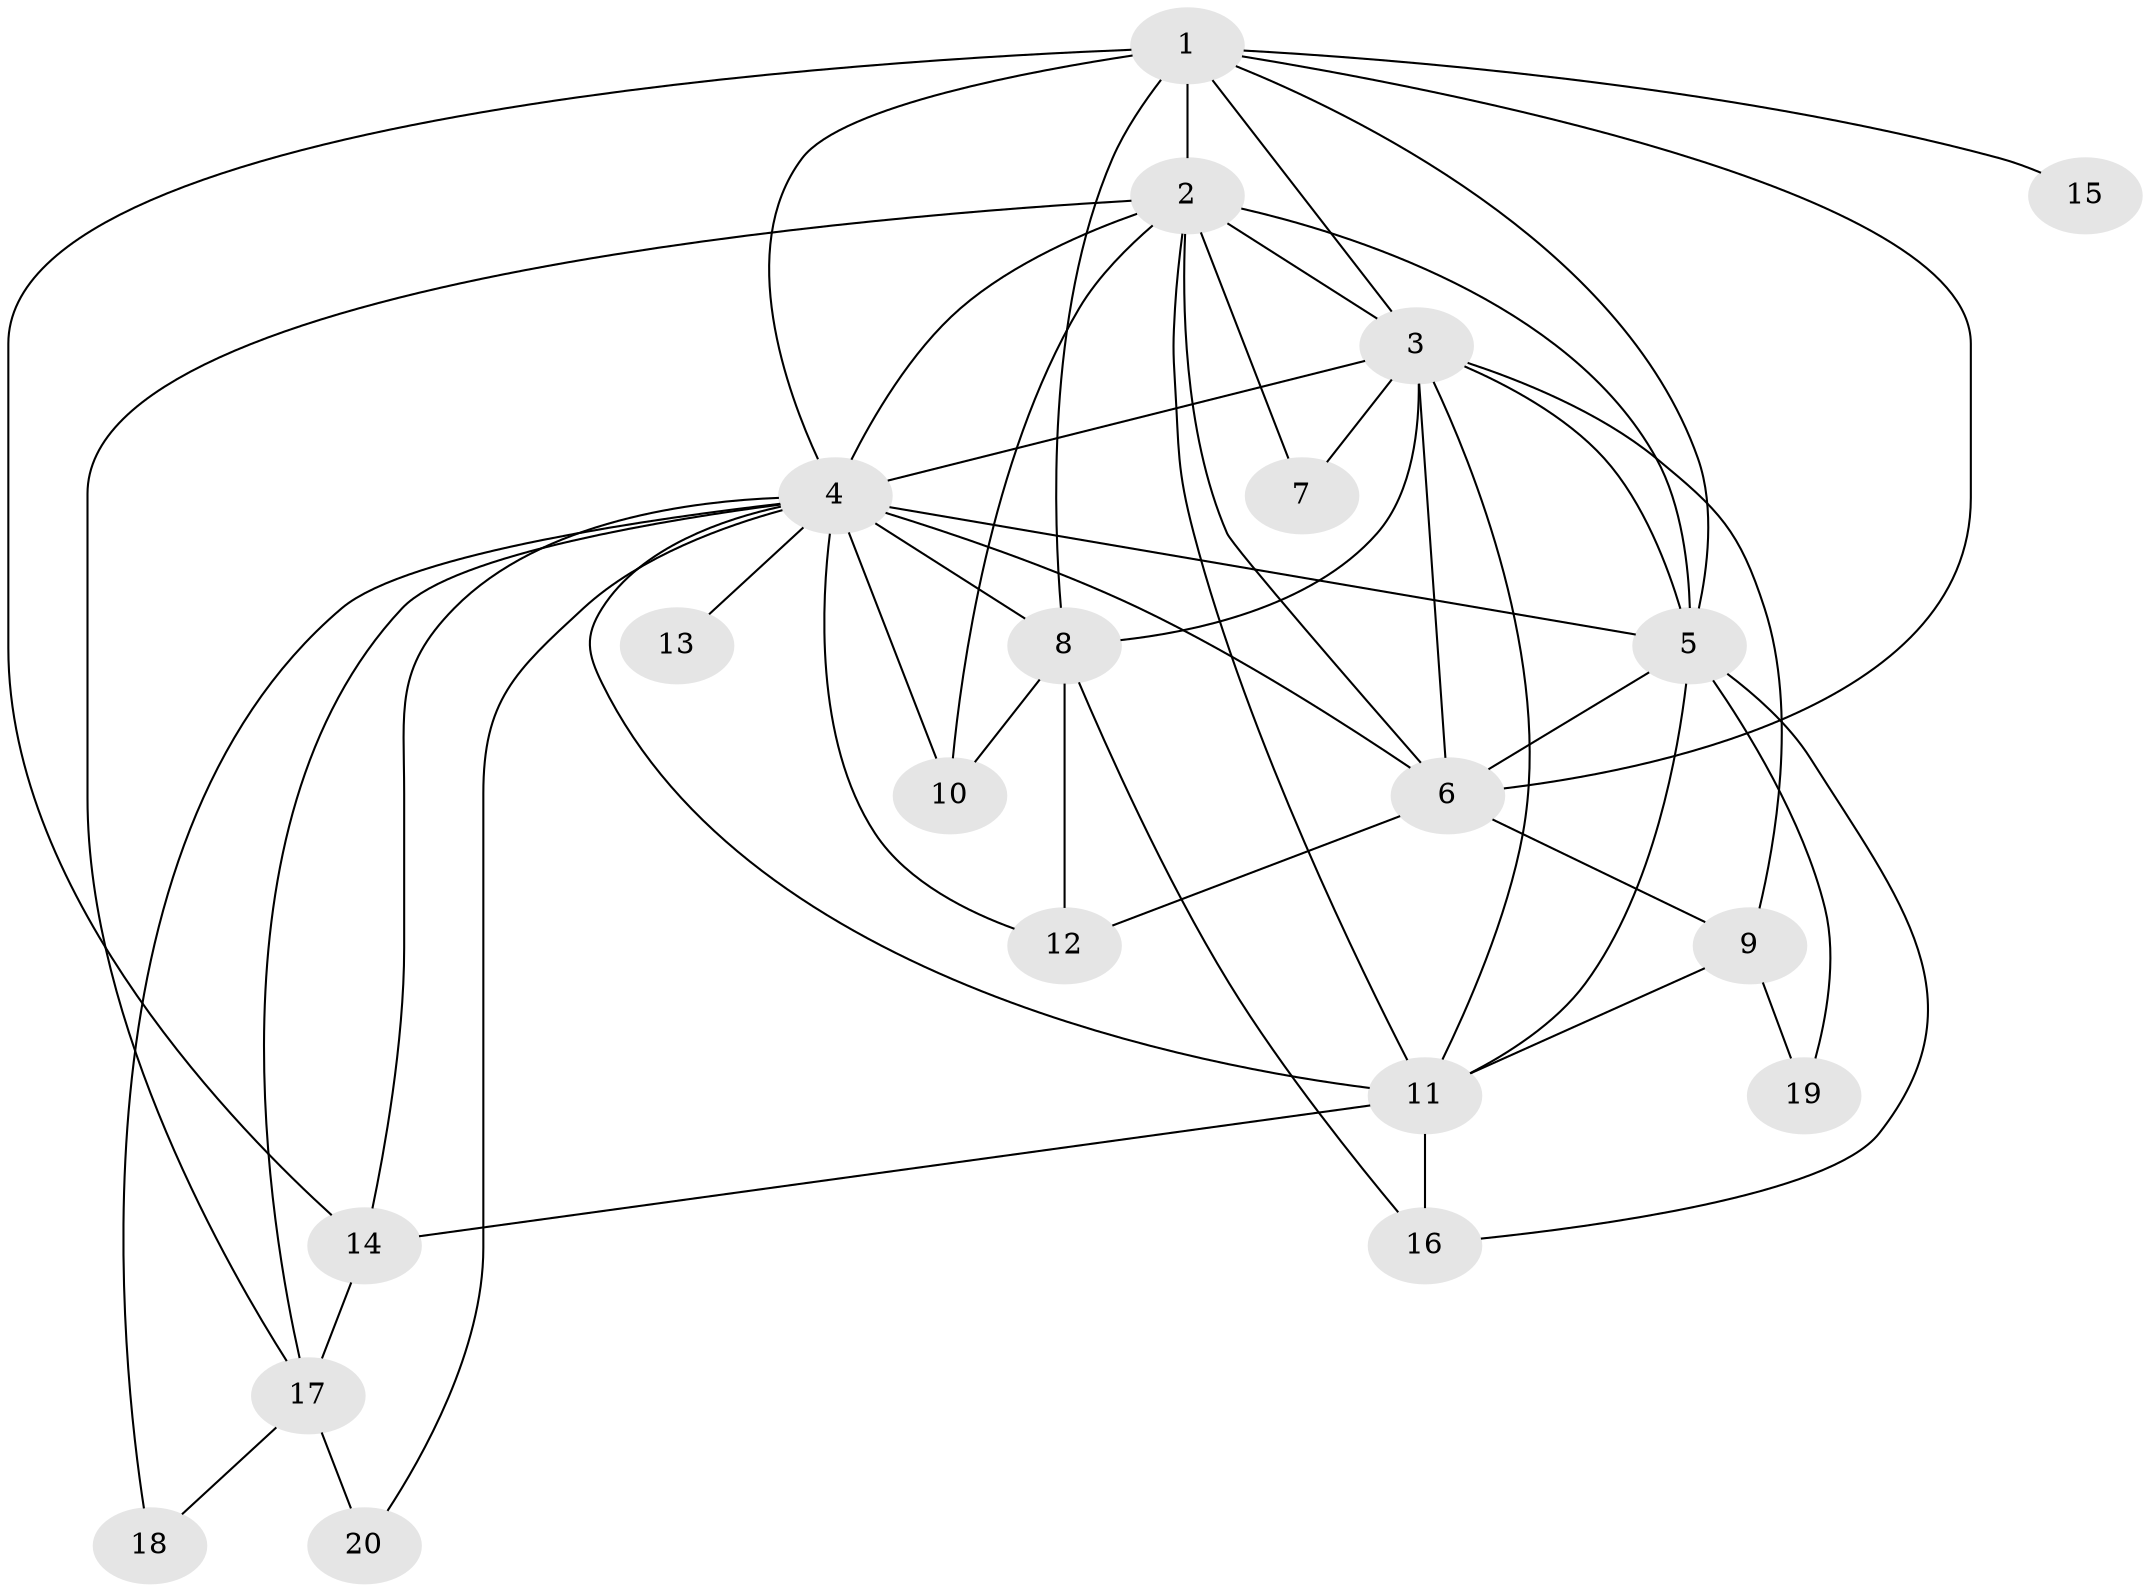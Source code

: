 // original degree distribution, {14: 0.04, 12: 0.04, 16: 0.04, 17: 0.02, 22: 0.02, 11: 0.02, 13: 0.02, 3: 0.18, 2: 0.5, 4: 0.08, 5: 0.04}
// Generated by graph-tools (version 1.1) at 2025/49/03/04/25 22:49:49]
// undirected, 20 vertices, 50 edges
graph export_dot {
  node [color=gray90,style=filled];
  1;
  2;
  3;
  4;
  5;
  6;
  7;
  8;
  9;
  10;
  11;
  12;
  13;
  14;
  15;
  16;
  17;
  18;
  19;
  20;
  1 -- 2 [weight=3.0];
  1 -- 3 [weight=2.0];
  1 -- 4 [weight=2.0];
  1 -- 5 [weight=1.0];
  1 -- 6 [weight=2.0];
  1 -- 8 [weight=1.0];
  1 -- 14 [weight=1.0];
  1 -- 15 [weight=1.0];
  2 -- 3 [weight=4.0];
  2 -- 4 [weight=4.0];
  2 -- 5 [weight=3.0];
  2 -- 6 [weight=4.0];
  2 -- 7 [weight=2.0];
  2 -- 10 [weight=3.0];
  2 -- 11 [weight=1.0];
  2 -- 17 [weight=1.0];
  3 -- 4 [weight=4.0];
  3 -- 5 [weight=2.0];
  3 -- 6 [weight=4.0];
  3 -- 7 [weight=2.0];
  3 -- 8 [weight=5.0];
  3 -- 9 [weight=1.0];
  3 -- 11 [weight=1.0];
  4 -- 5 [weight=2.0];
  4 -- 6 [weight=5.0];
  4 -- 8 [weight=2.0];
  4 -- 10 [weight=2.0];
  4 -- 11 [weight=1.0];
  4 -- 12 [weight=1.0];
  4 -- 13 [weight=1.0];
  4 -- 14 [weight=2.0];
  4 -- 17 [weight=1.0];
  4 -- 18 [weight=1.0];
  4 -- 20 [weight=1.0];
  5 -- 6 [weight=5.0];
  5 -- 11 [weight=1.0];
  5 -- 16 [weight=1.0];
  5 -- 19 [weight=1.0];
  6 -- 9 [weight=2.0];
  6 -- 12 [weight=1.0];
  8 -- 10 [weight=2.0];
  8 -- 12 [weight=1.0];
  8 -- 16 [weight=1.0];
  9 -- 11 [weight=1.0];
  9 -- 19 [weight=1.0];
  11 -- 14 [weight=1.0];
  11 -- 16 [weight=1.0];
  14 -- 17 [weight=2.0];
  17 -- 18 [weight=1.0];
  17 -- 20 [weight=1.0];
}
